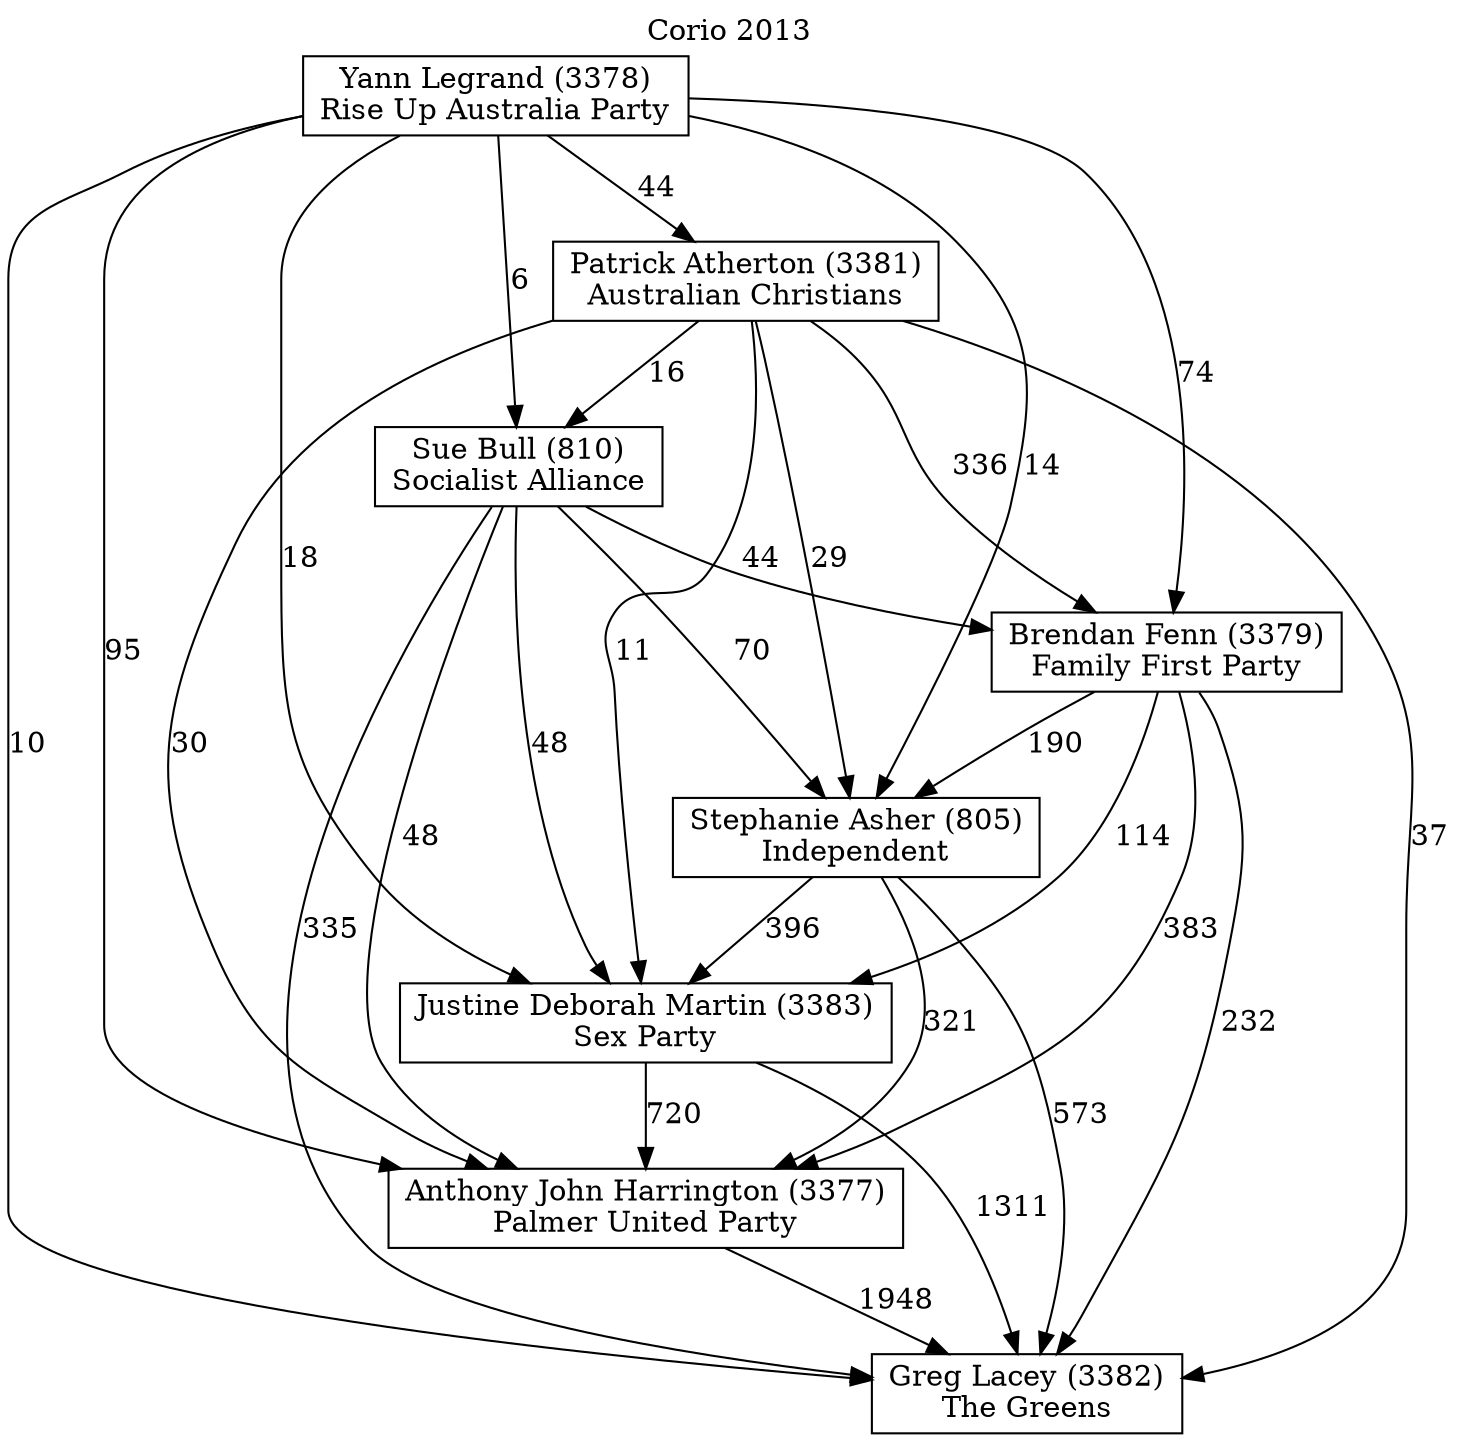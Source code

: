 // House preference flow
digraph "Greg Lacey (3382)_Corio_2013" {
	graph [label="Corio 2013" labelloc=t mclimit=10]
	node [shape=box]
	"Anthony John Harrington (3377)" [label="Anthony John Harrington (3377)
Palmer United Party"]
	"Brendan Fenn (3379)" [label="Brendan Fenn (3379)
Family First Party"]
	"Greg Lacey (3382)" [label="Greg Lacey (3382)
The Greens"]
	"Justine Deborah Martin (3383)" [label="Justine Deborah Martin (3383)
Sex Party"]
	"Patrick Atherton (3381)" [label="Patrick Atherton (3381)
Australian Christians"]
	"Stephanie Asher (805)" [label="Stephanie Asher (805)
Independent"]
	"Sue Bull (810)" [label="Sue Bull (810)
Socialist Alliance"]
	"Yann Legrand (3378)" [label="Yann Legrand (3378)
Rise Up Australia Party"]
	"Anthony John Harrington (3377)" -> "Greg Lacey (3382)" [label=1948]
	"Brendan Fenn (3379)" -> "Anthony John Harrington (3377)" [label=383]
	"Brendan Fenn (3379)" -> "Greg Lacey (3382)" [label=232]
	"Brendan Fenn (3379)" -> "Justine Deborah Martin (3383)" [label=114]
	"Brendan Fenn (3379)" -> "Stephanie Asher (805)" [label=190]
	"Justine Deborah Martin (3383)" -> "Anthony John Harrington (3377)" [label=720]
	"Justine Deborah Martin (3383)" -> "Greg Lacey (3382)" [label=1311]
	"Patrick Atherton (3381)" -> "Anthony John Harrington (3377)" [label=30]
	"Patrick Atherton (3381)" -> "Brendan Fenn (3379)" [label=336]
	"Patrick Atherton (3381)" -> "Greg Lacey (3382)" [label=37]
	"Patrick Atherton (3381)" -> "Justine Deborah Martin (3383)" [label=11]
	"Patrick Atherton (3381)" -> "Stephanie Asher (805)" [label=29]
	"Patrick Atherton (3381)" -> "Sue Bull (810)" [label=16]
	"Stephanie Asher (805)" -> "Anthony John Harrington (3377)" [label=321]
	"Stephanie Asher (805)" -> "Greg Lacey (3382)" [label=573]
	"Stephanie Asher (805)" -> "Justine Deborah Martin (3383)" [label=396]
	"Sue Bull (810)" -> "Anthony John Harrington (3377)" [label=48]
	"Sue Bull (810)" -> "Brendan Fenn (3379)" [label=44]
	"Sue Bull (810)" -> "Greg Lacey (3382)" [label=335]
	"Sue Bull (810)" -> "Justine Deborah Martin (3383)" [label=48]
	"Sue Bull (810)" -> "Stephanie Asher (805)" [label=70]
	"Yann Legrand (3378)" -> "Anthony John Harrington (3377)" [label=95]
	"Yann Legrand (3378)" -> "Brendan Fenn (3379)" [label=74]
	"Yann Legrand (3378)" -> "Greg Lacey (3382)" [label=10]
	"Yann Legrand (3378)" -> "Justine Deborah Martin (3383)" [label=18]
	"Yann Legrand (3378)" -> "Patrick Atherton (3381)" [label=44]
	"Yann Legrand (3378)" -> "Stephanie Asher (805)" [label=14]
	"Yann Legrand (3378)" -> "Sue Bull (810)" [label=6]
}
